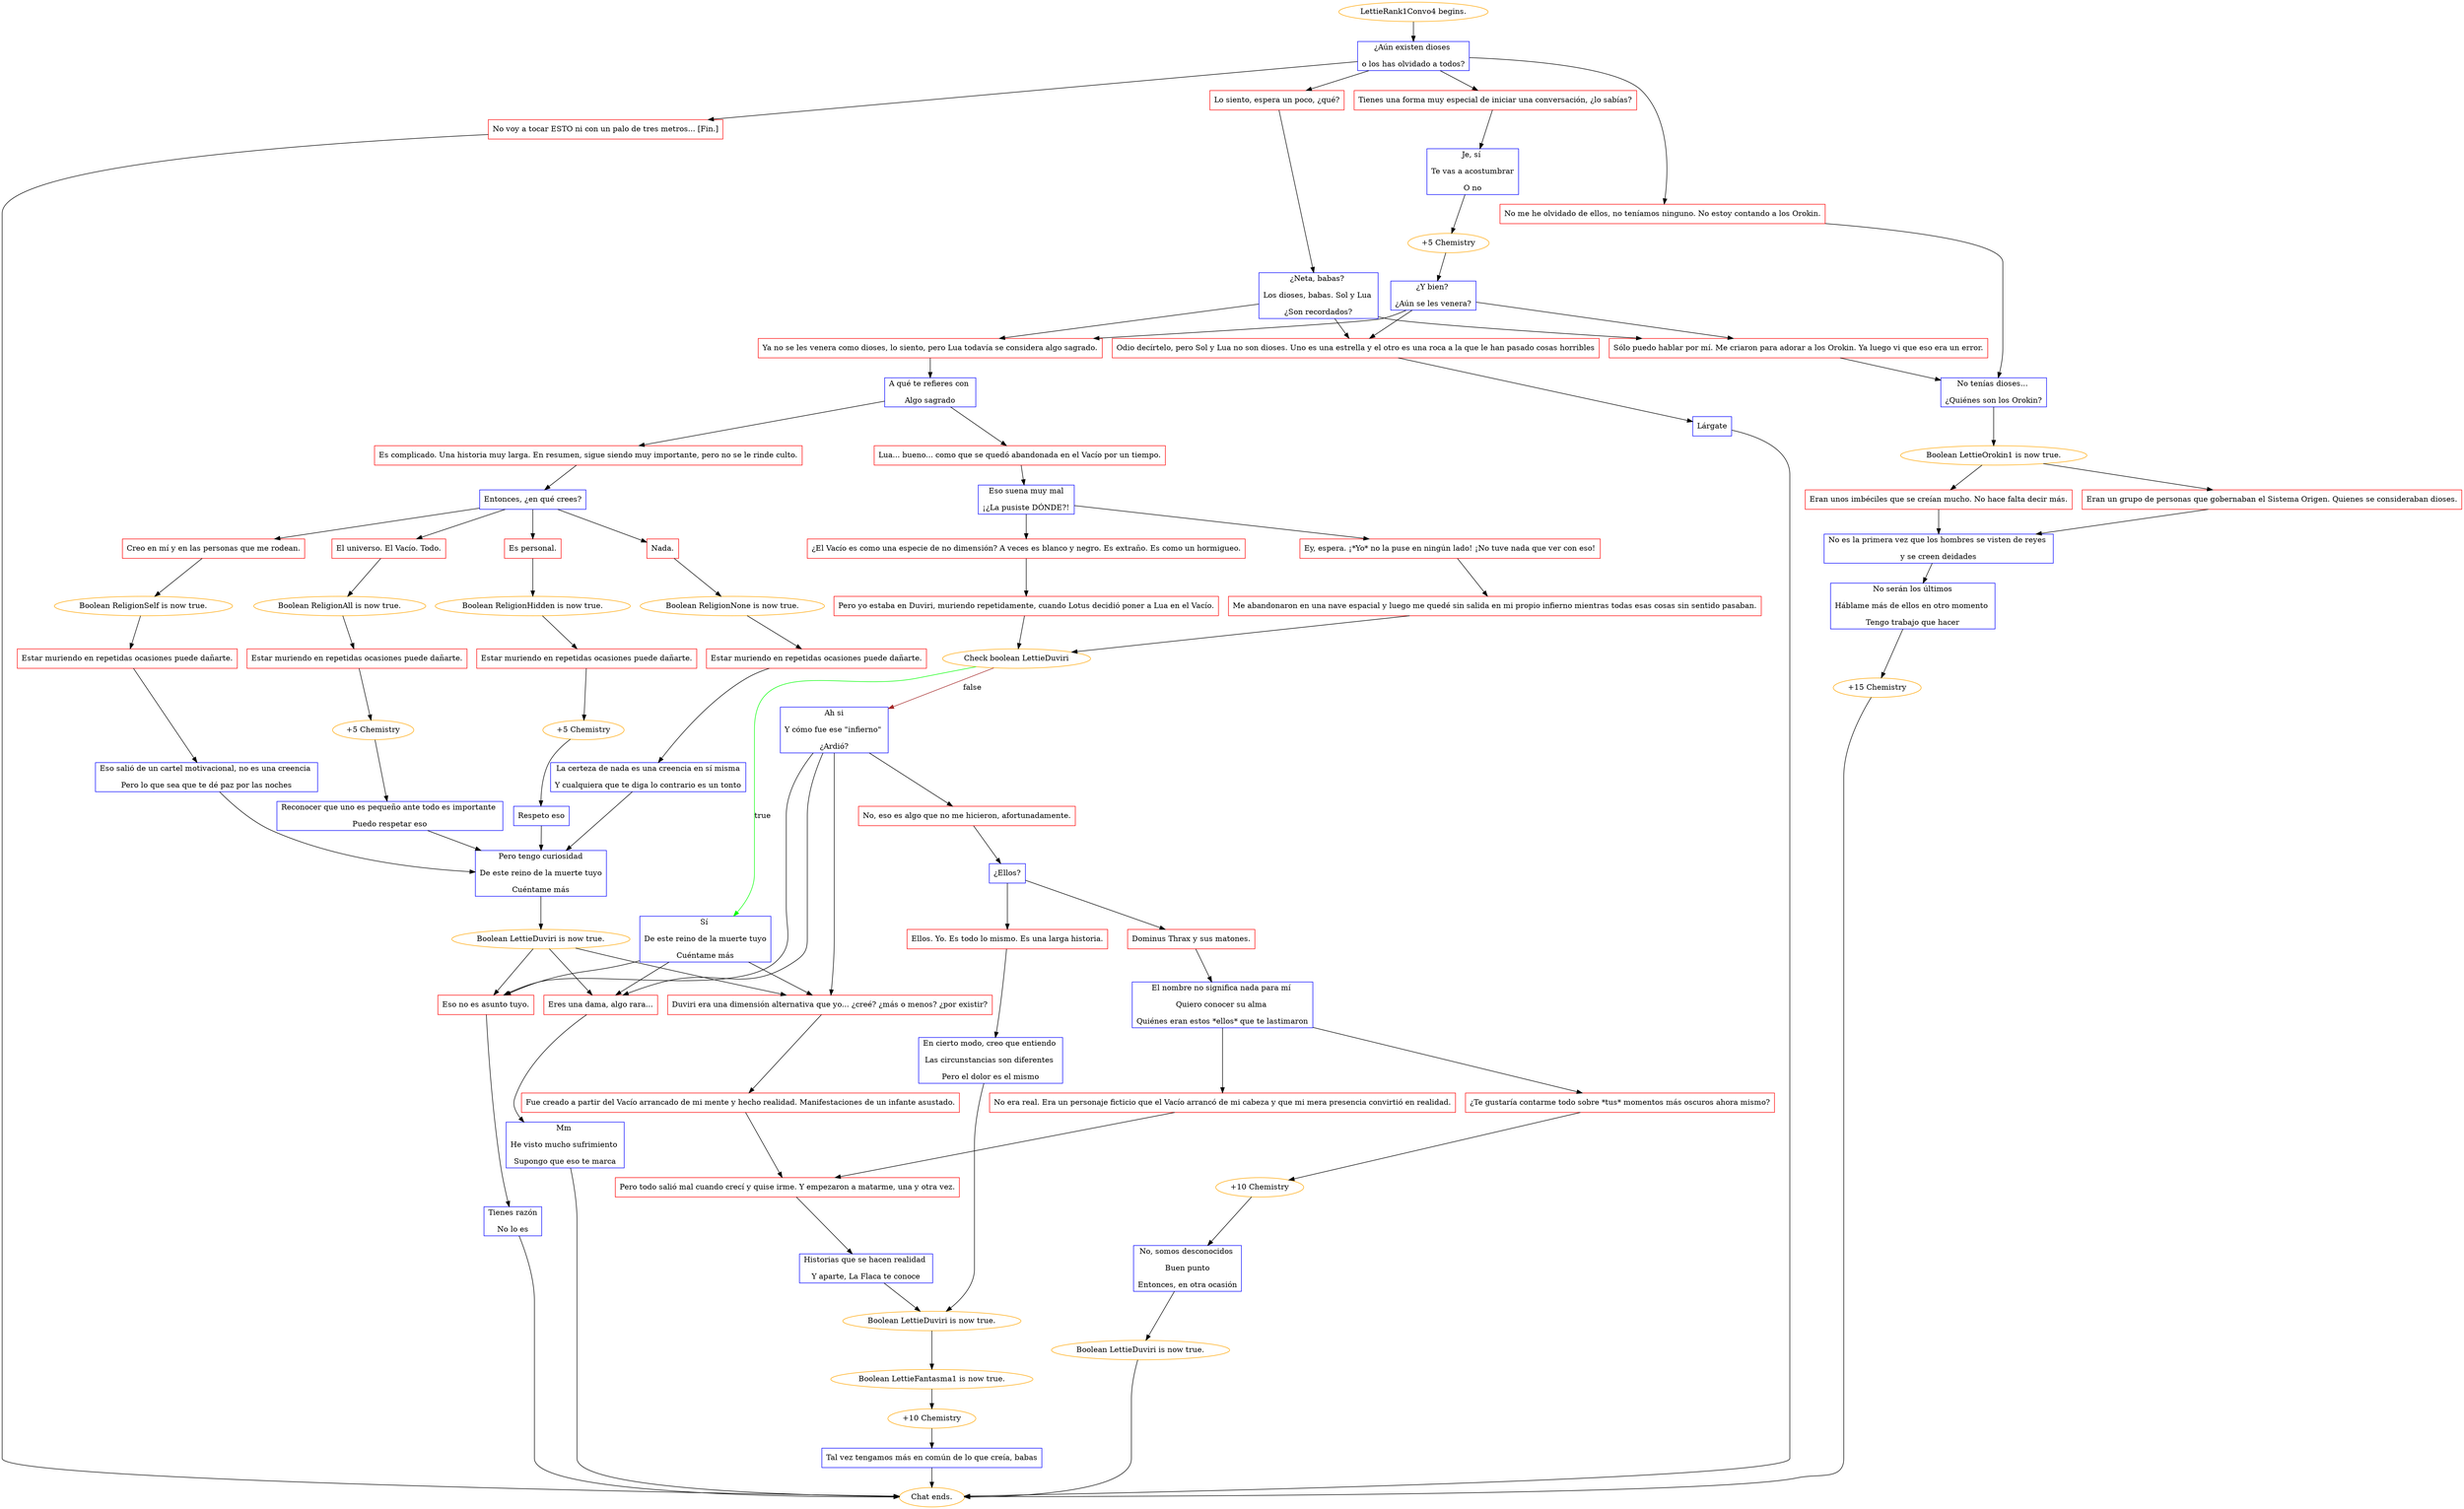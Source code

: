 digraph {
	"LettieRank1Convo4 begins." [color=orange];
		"LettieRank1Convo4 begins." -> j2243562930;
	j2243562930 [label="¿Aún existen dioses 
o los has olvidado a todos?",shape=box,color=blue];
		j2243562930 -> j2090101532;
		j2243562930 -> j4157693575;
		j2243562930 -> j3889002719;
		j2243562930 -> j1652906454;
	j2090101532 [label="Lo siento, espera un poco, ¿qué?",shape=box,color=red];
		j2090101532 -> j34050604;
	j4157693575 [label="Tienes una forma muy especial de iniciar una conversación, ¿lo sabías?",shape=box,color=red];
		j4157693575 -> j1982848857;
	j3889002719 [label="No voy a tocar ESTO ni con un palo de tres metros... [Fin.]",shape=box,color=red];
		j3889002719 -> "Chat ends.";
	j1652906454 [label="No me he olvidado de ellos, no teníamos ninguno. No estoy contando a los Orokin.",shape=box,color=red];
		j1652906454 -> j4134377852;
	j34050604 [label="¿Neta, babas? 
Los dioses, babas. Sol y Lua 
¿Son recordados?",shape=box,color=blue];
		j34050604 -> j2450657769;
		j34050604 -> j1897626746;
		j34050604 -> j635830546;
	j1982848857 [label="Je, sí 
Te vas a acostumbrar
O no",shape=box,color=blue];
		j1982848857 -> j4129569699;
	"Chat ends." [color=orange];
	j4134377852 [label="No tenías dioses... 
¿Quiénes son los Orokin?",shape=box,color=blue];
		j4134377852 -> j2126616671;
	j2450657769 [label="Odio decírtelo, pero Sol y Lua no son dioses. Uno es una estrella y el otro es una roca a la que le han pasado cosas horribles",shape=box,color=red];
		j2450657769 -> j4236534637;
	j1897626746 [label="Ya no se les venera como dioses, lo siento, pero Lua todavía se considera algo sagrado.",shape=box,color=red];
		j1897626746 -> j910321609;
	j635830546 [label="Sólo puedo hablar por mí. Me criaron para adorar a los Orokin. Ya luego vi que eso era un error.",shape=box,color=red];
		j635830546 -> j4134377852;
	j4129569699 [label="+5 Chemistry",color=orange];
		j4129569699 -> j3997911880;
	j2126616671 [label="Boolean LettieOrokin1 is now true.",color=orange];
		j2126616671 -> j2702318929;
		j2126616671 -> j2703017761;
	j4236534637 [label="Lárgate",shape=box,color=blue];
		j4236534637 -> "Chat ends.";
	j910321609 [label="A qué te refieres con 
Algo sagrado",shape=box,color=blue];
		j910321609 -> j3143233462;
		j910321609 -> j144254916;
	j3997911880 [label="¿Y bien? 
¿Aún se les venera?",shape=box,color=blue];
		j3997911880 -> j2450657769;
		j3997911880 -> j1897626746;
		j3997911880 -> j635830546;
	j2702318929 [label="Eran unos imbéciles que se creían mucho. No hace falta decir más.",shape=box,color=red];
		j2702318929 -> j3972953294;
	j2703017761 [label="Eran un grupo de personas que gobernaban el Sistema Origen. Quienes se consideraban dioses.",shape=box,color=red];
		j2703017761 -> j3972953294;
	j3143233462 [label="Lua... bueno... como que se quedó abandonada en el Vacío por un tiempo.",shape=box,color=red];
		j3143233462 -> j3058858234;
	j144254916 [label="Es complicado. Una historia muy larga. En resumen, sigue siendo muy importante, pero no se le rinde culto.",shape=box,color=red];
		j144254916 -> j4214135539;
	j3972953294 [label="No es la primera vez que los hombres se visten de reyes 
y se creen deidades",shape=box,color=blue];
		j3972953294 -> j1006568486;
	j3058858234 [label="Eso suena muy mal
¡¿La pusiste DÓNDE?!",shape=box,color=blue];
		j3058858234 -> j4068034278;
		j3058858234 -> j1117332526;
	j4214135539 [label="Entonces, ¿en qué crees?",shape=box,color=blue];
		j4214135539 -> j2519211767;
		j4214135539 -> j3873009781;
		j4214135539 -> j2617037835;
		j4214135539 -> j4058261;
	j1006568486 [label="No serán los últimos
Háblame más de ellos en otro momento 
Tengo trabajo que hacer",shape=box,color=blue];
		j1006568486 -> j374273682;
	j4068034278 [label="¿El Vacío es como una especie de no dimensión? A veces es blanco y negro. Es extraño. Es como un hormigueo.",shape=box,color=red];
		j4068034278 -> j3604048632;
	j1117332526 [label="Ey, espera. ¡*Yo* no la puse en ningún lado! ¡No tuve nada que ver con eso!",shape=box,color=red];
		j1117332526 -> j3023313081;
	j2519211767 [label="El universo. El Vacío. Todo.",shape=box,color=red];
		j2519211767 -> j3821141663;
	j3873009781 [label="Nada.",shape=box,color=red];
		j3873009781 -> j3497240626;
	j2617037835 [label="Creo en mí y en las personas que me rodean.",shape=box,color=red];
		j2617037835 -> j3165042511;
	j4058261 [label="Es personal.",shape=box,color=red];
		j4058261 -> j710384717;
	j374273682 [label="+15 Chemistry",color=orange];
		j374273682 -> "Chat ends.";
	j3604048632 [label="Pero yo estaba en Duviri, muriendo repetidamente, cuando Lotus decidió poner a Lua en el Vacío.",shape=box,color=red];
		j3604048632 -> j1811373516;
	j3023313081 [label="Me abandonaron en una nave espacial y luego me quedé sin salida en mi propio infierno mientras todas esas cosas sin sentido pasaban.",shape=box,color=red];
		j3023313081 -> j1811373516;
	j3821141663 [label="Boolean ReligionAll is now true.",color=orange];
		j3821141663 -> j3741866400;
	j3497240626 [label="Boolean ReligionNone is now true.",color=orange];
		j3497240626 -> j34869426;
	j3165042511 [label="Boolean ReligionSelf is now true.",color=orange];
		j3165042511 -> j1627681709;
	j710384717 [label="Boolean ReligionHidden is now true.",color=orange];
		j710384717 -> j2929807263;
	j1811373516 [label="Check boolean LettieDuviri",color=orange];
		j1811373516 -> j3761866127 [label=true,color=green];
		j1811373516 -> j2505217394 [label=false,color=brown];
	j3741866400 [label="Estar muriendo en repetidas ocasiones puede dañarte.",shape=box,color=red];
		j3741866400 -> j82979213;
	j34869426 [label="Estar muriendo en repetidas ocasiones puede dañarte.",shape=box,color=red];
		j34869426 -> j789676368;
	j1627681709 [label="Estar muriendo en repetidas ocasiones puede dañarte.",shape=box,color=red];
		j1627681709 -> j1407610637;
	j2929807263 [label="Estar muriendo en repetidas ocasiones puede dañarte.",shape=box,color=red];
		j2929807263 -> j1345348687;
	j3761866127 [label="Sí 
De este reino de la muerte tuyo
Cuéntame más",shape=box,color=blue];
		j3761866127 -> j3918406237;
		j3761866127 -> j1805457040;
		j3761866127 -> j1467046672;
	j2505217394 [label="Ah si
Y cómo fue ese \"infierno\" 
¿Ardió?",shape=box,color=blue];
		j2505217394 -> j3918406237;
		j2505217394 -> j1805457040;
		j2505217394 -> j1467046672;
		j2505217394 -> j1879671560;
	j82979213 [label="+5 Chemistry",color=orange];
		j82979213 -> j929678251;
	j789676368 [label="La certeza de nada es una creencia en sí misma
Y cualquiera que te diga lo contrario es un tonto",shape=box,color=blue];
		j789676368 -> j1942775630;
	j1407610637 [label="Eso salió de un cartel motivacional, no es una creencia 
Pero lo que sea que te dé paz por las noches",shape=box,color=blue];
		j1407610637 -> j1942775630;
	j1345348687 [label="+5 Chemistry",color=orange];
		j1345348687 -> j3067630674;
	j3918406237 [label="Duviri era una dimensión alternativa que yo... ¿creé? ¿más o menos? ¿por existir?",shape=box,color=red];
		j3918406237 -> j3298073825;
	j1805457040 [label="Eres una dama, algo rara...",shape=box,color=red];
		j1805457040 -> j3513480437;
	j1467046672 [label="Eso no es asunto tuyo.",shape=box,color=red];
		j1467046672 -> j3921708065;
	j1879671560 [label="No, eso es algo que no me hicieron, afortunadamente.",shape=box,color=red];
		j1879671560 -> j2982323142;
	j929678251 [label="Reconocer que uno es pequeño ante todo es importante 
Puedo respetar eso",shape=box,color=blue];
		j929678251 -> j1942775630;
	j1942775630 [label="Pero tengo curiosidad
De este reino de la muerte tuyo
Cuéntame más",shape=box,color=blue];
		j1942775630 -> j547942567;
	j3067630674 [label="Respeto eso",shape=box,color=blue];
		j3067630674 -> j1942775630;
	j3298073825 [label="Fue creado a partir del Vacío arrancado de mi mente y hecho realidad. Manifestaciones de un infante asustado.",shape=box,color=red];
		j3298073825 -> j3662994153;
	j3513480437 [label="Mm 
He visto mucho sufrimiento 
Supongo que eso te marca",shape=box,color=blue];
		j3513480437 -> "Chat ends.";
	j3921708065 [label="Tienes razón
No lo es",shape=box,color=blue];
		j3921708065 -> "Chat ends.";
	j2982323142 [label="¿Ellos?",shape=box,color=blue];
		j2982323142 -> j3399853918;
		j2982323142 -> j4152834222;
	j547942567 [label="Boolean LettieDuviri is now true.",color=orange];
		j547942567 -> j3918406237;
		j547942567 -> j1805457040;
		j547942567 -> j1467046672;
	j3662994153 [label="Pero todo salió mal cuando crecí y quise irme. Y empezaron a matarme, una y otra vez.",shape=box,color=red];
		j3662994153 -> j3290657994;
	j3399853918 [label="Dominus Thrax y sus matones.",shape=box,color=red];
		j3399853918 -> j3314232311;
	j4152834222 [label="Ellos. Yo. Es todo lo mismo. Es una larga historia.",shape=box,color=red];
		j4152834222 -> j4019725545;
	j3290657994 [label="Historias que se hacen realidad 
Y aparte, La Flaca te conoce",shape=box,color=blue];
		j3290657994 -> j1276775803;
	j3314232311 [label="El nombre no significa nada para mí 
Quiero conocer su alma 
Quiénes eran estos *ellos* que te lastimaron",shape=box,color=blue];
		j3314232311 -> j1134625322;
		j3314232311 -> j3665304807;
	j4019725545 [label="En cierto modo, creo que entiendo 
Las circunstancias son diferentes 
Pero el dolor es el mismo",shape=box,color=blue];
		j4019725545 -> j1276775803;
	j1276775803 [label="Boolean LettieDuviri is now true.",color=orange];
		j1276775803 -> j731766985;
	j1134625322 [label="No era real. Era un personaje ficticio que el Vacío arrancó de mi cabeza y que mi mera presencia convirtió en realidad.",shape=box,color=red];
		j1134625322 -> j3662994153;
	j3665304807 [label="¿Te gustaría contarme todo sobre *tus* momentos más oscuros ahora mismo?",shape=box,color=red];
		j3665304807 -> j4031478374;
	j731766985 [label="Boolean LettieFantasma1 is now true.",color=orange];
		j731766985 -> j2506395528;
	j4031478374 [label="+10 Chemistry",color=orange];
		j4031478374 -> j300781340;
	j2506395528 [label="+10 Chemistry",color=orange];
		j2506395528 -> j3435518974;
	j300781340 [label="No, somos desconocidos 
Buen punto
Entonces, en otra ocasión",shape=box,color=blue];
		j300781340 -> j2620081815;
	j3435518974 [label="Tal vez tengamos más en común de lo que creía, babas",shape=box,color=blue];
		j3435518974 -> "Chat ends.";
	j2620081815 [label="Boolean LettieDuviri is now true.",color=orange];
		j2620081815 -> "Chat ends.";
}